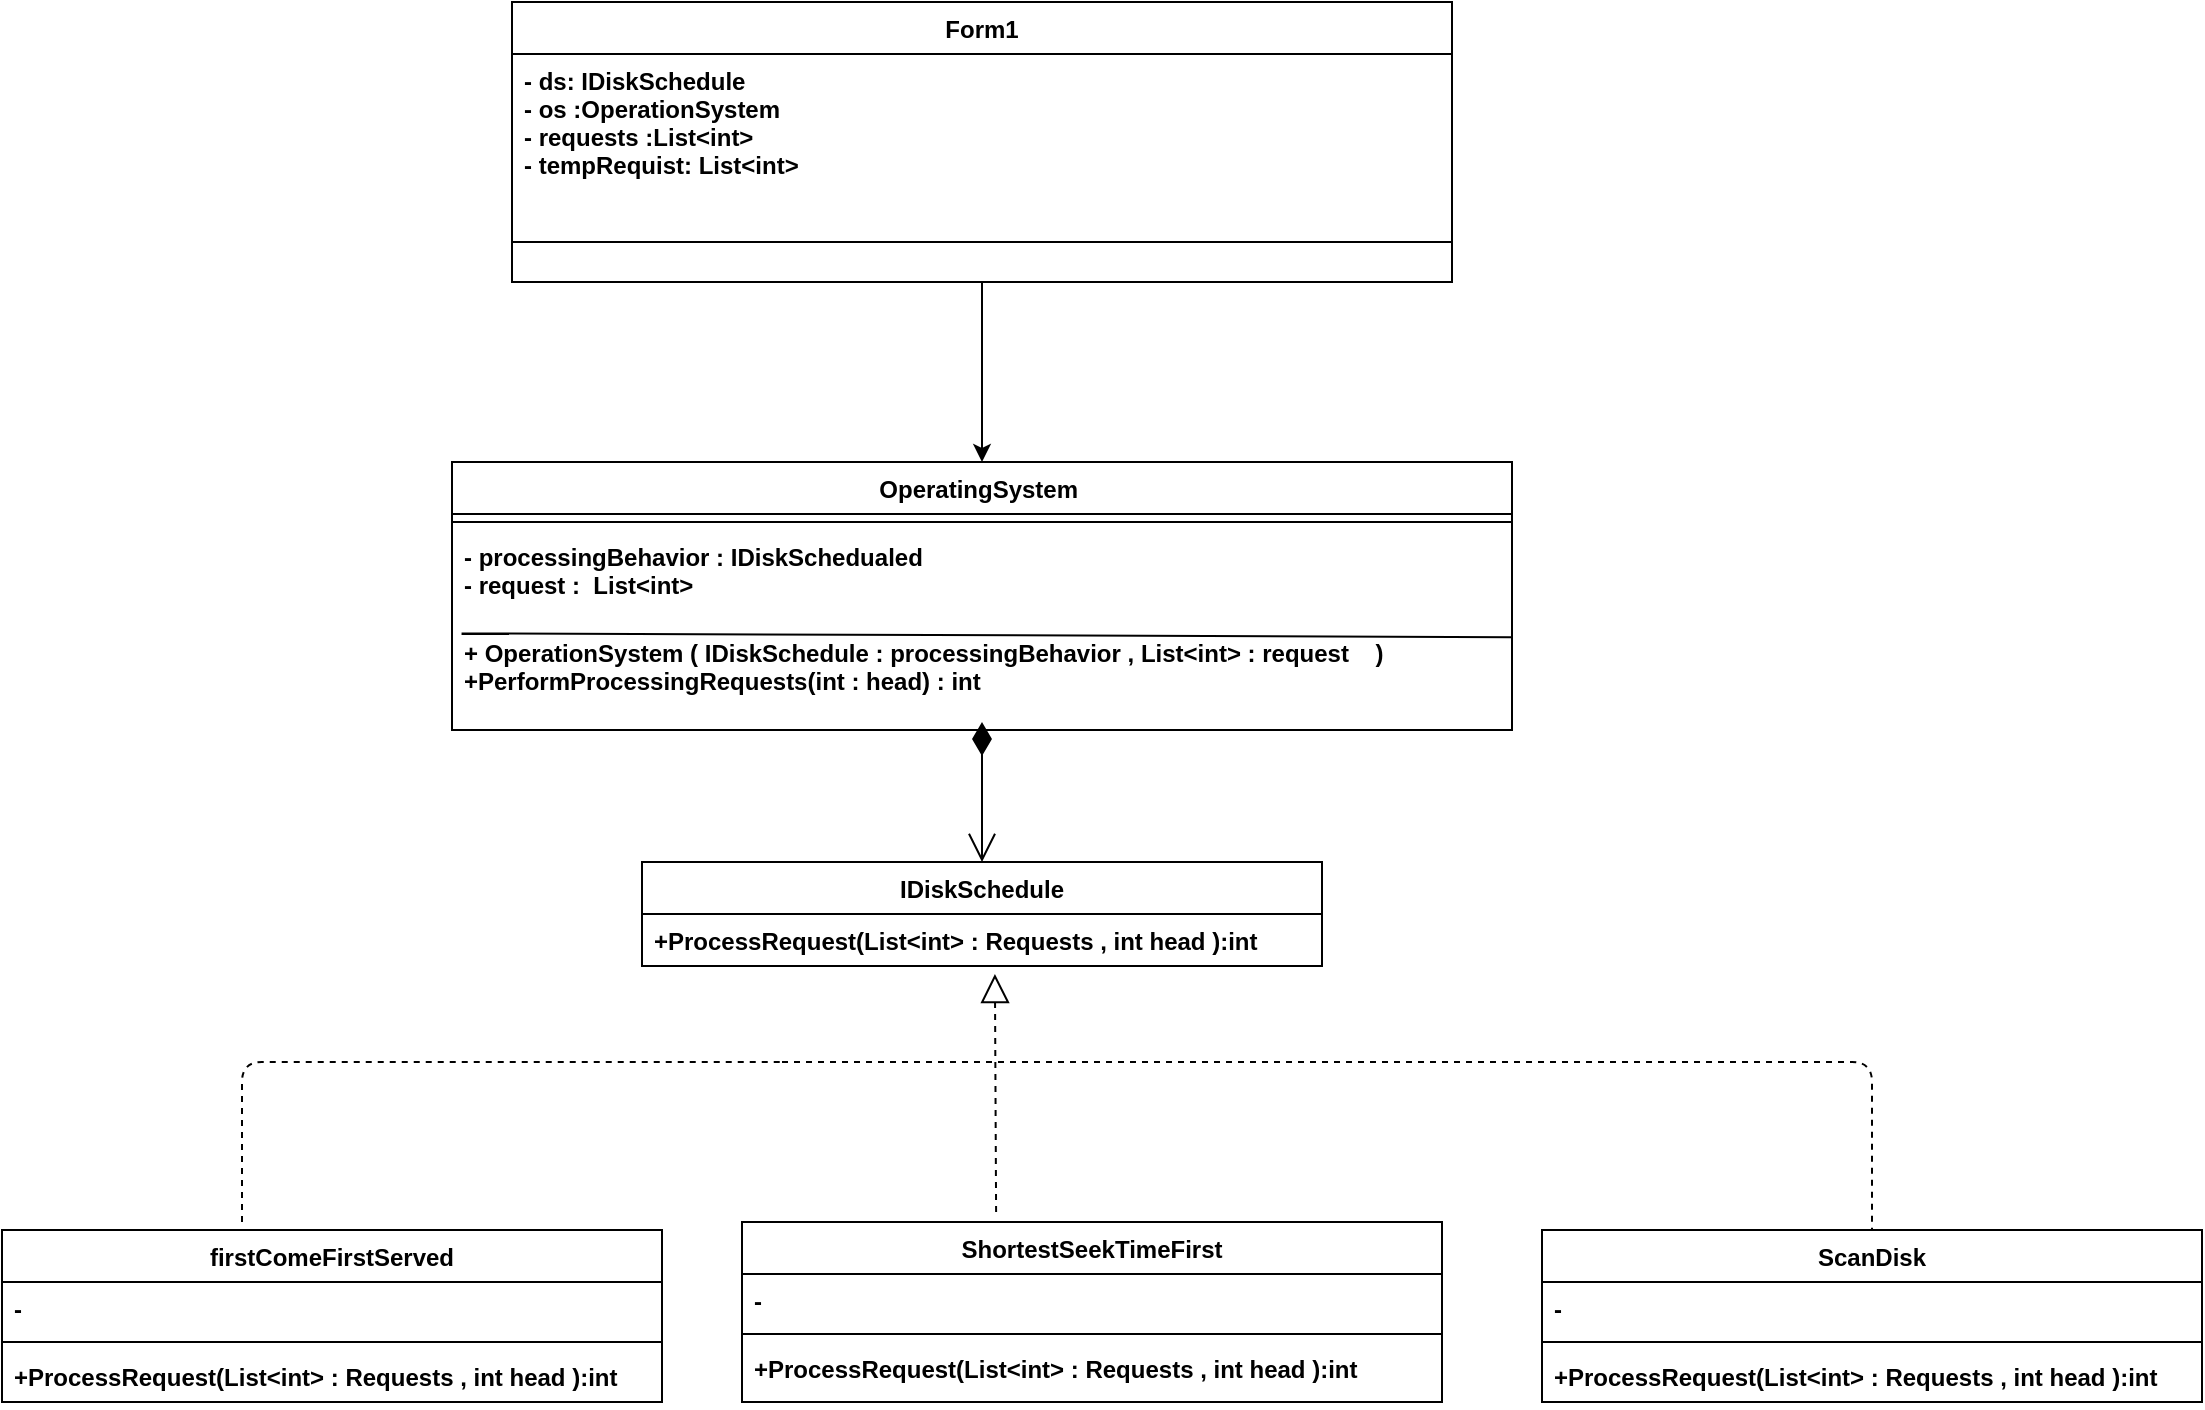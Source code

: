 <mxfile version="10.6.3" type="device"><diagram id="_mivNYP7WitiamYlGPM7" name="Page-1"><mxGraphModel dx="1634" dy="1845" grid="1" gridSize="10" guides="1" tooltips="1" connect="1" arrows="1" fold="1" page="1" pageScale="1" pageWidth="850" pageHeight="1100" math="0" shadow="0"><root><mxCell id="0"/><mxCell id="1" parent="0"/><mxCell id="6WZdQfa8UszqzbLVDtea-1" value="firstComeFirstServed" style="swimlane;fontStyle=1;align=center;verticalAlign=top;childLayout=stackLayout;horizontal=1;startSize=26;horizontalStack=0;resizeParent=1;resizeParentMax=0;resizeLast=0;collapsible=1;marginBottom=0;" parent="1" vertex="1"><mxGeometry x="40" y="404" width="330" height="86" as="geometry"/></mxCell><mxCell id="6WZdQfa8UszqzbLVDtea-2" value="-" style="text;strokeColor=none;fillColor=none;align=left;verticalAlign=top;spacingLeft=4;spacingRight=4;overflow=hidden;rotatable=0;points=[[0,0.5],[1,0.5]];portConstraint=eastwest;fontStyle=1" parent="6WZdQfa8UszqzbLVDtea-1" vertex="1"><mxGeometry y="26" width="330" height="26" as="geometry"/></mxCell><mxCell id="6WZdQfa8UszqzbLVDtea-3" value="" style="line;strokeWidth=1;fillColor=none;align=left;verticalAlign=middle;spacingTop=-1;spacingLeft=3;spacingRight=3;rotatable=0;labelPosition=right;points=[];portConstraint=eastwest;fontStyle=1" parent="6WZdQfa8UszqzbLVDtea-1" vertex="1"><mxGeometry y="52" width="330" height="8" as="geometry"/></mxCell><mxCell id="6WZdQfa8UszqzbLVDtea-4" value="+ProcessRequest(List&lt;int&gt; : Requests , int head ):int" style="text;strokeColor=none;fillColor=none;align=left;verticalAlign=top;spacingLeft=4;spacingRight=4;overflow=hidden;rotatable=0;points=[[0,0.5],[1,0.5]];portConstraint=eastwest;fontStyle=1" parent="6WZdQfa8UszqzbLVDtea-1" vertex="1"><mxGeometry y="60" width="330" height="26" as="geometry"/></mxCell><mxCell id="6WZdQfa8UszqzbLVDtea-5" value="ShortestSeekTimeFirst" style="swimlane;fontStyle=1;align=center;verticalAlign=top;childLayout=stackLayout;horizontal=1;startSize=26;horizontalStack=0;resizeParent=1;resizeParentMax=0;resizeLast=0;collapsible=1;marginBottom=0;" parent="1" vertex="1"><mxGeometry x="410" y="400" width="350" height="90" as="geometry"/></mxCell><mxCell id="6WZdQfa8UszqzbLVDtea-6" value="-" style="text;strokeColor=none;fillColor=none;align=left;verticalAlign=top;spacingLeft=4;spacingRight=4;overflow=hidden;rotatable=0;points=[[0,0.5],[1,0.5]];portConstraint=eastwest;fontStyle=1" parent="6WZdQfa8UszqzbLVDtea-5" vertex="1"><mxGeometry y="26" width="350" height="26" as="geometry"/></mxCell><mxCell id="6WZdQfa8UszqzbLVDtea-7" value="" style="line;strokeWidth=1;fillColor=none;align=left;verticalAlign=middle;spacingTop=-1;spacingLeft=3;spacingRight=3;rotatable=0;labelPosition=right;points=[];portConstraint=eastwest;fontStyle=1" parent="6WZdQfa8UszqzbLVDtea-5" vertex="1"><mxGeometry y="52" width="350" height="8" as="geometry"/></mxCell><mxCell id="6WZdQfa8UszqzbLVDtea-8" value="+ProcessRequest(List&lt;int&gt; : Requests , int head ):int" style="text;strokeColor=none;fillColor=none;align=left;verticalAlign=top;spacingLeft=4;spacingRight=4;overflow=hidden;rotatable=0;points=[[0,0.5],[1,0.5]];portConstraint=eastwest;fontStyle=1" parent="6WZdQfa8UszqzbLVDtea-5" vertex="1"><mxGeometry y="60" width="350" height="30" as="geometry"/></mxCell><mxCell id="6WZdQfa8UszqzbLVDtea-9" value="ScanDisk" style="swimlane;fontStyle=1;align=center;verticalAlign=top;childLayout=stackLayout;horizontal=1;startSize=26;horizontalStack=0;resizeParent=1;resizeParentMax=0;resizeLast=0;collapsible=1;marginBottom=0;" parent="1" vertex="1"><mxGeometry x="810" y="404" width="330" height="86" as="geometry"/></mxCell><mxCell id="6WZdQfa8UszqzbLVDtea-10" value="-" style="text;strokeColor=none;fillColor=none;align=left;verticalAlign=top;spacingLeft=4;spacingRight=4;overflow=hidden;rotatable=0;points=[[0,0.5],[1,0.5]];portConstraint=eastwest;fontStyle=1" parent="6WZdQfa8UszqzbLVDtea-9" vertex="1"><mxGeometry y="26" width="330" height="26" as="geometry"/></mxCell><mxCell id="6WZdQfa8UszqzbLVDtea-11" value="" style="line;strokeWidth=1;fillColor=none;align=left;verticalAlign=middle;spacingTop=-1;spacingLeft=3;spacingRight=3;rotatable=0;labelPosition=right;points=[];portConstraint=eastwest;fontStyle=1" parent="6WZdQfa8UszqzbLVDtea-9" vertex="1"><mxGeometry y="52" width="330" height="8" as="geometry"/></mxCell><mxCell id="6WZdQfa8UszqzbLVDtea-12" value="+ProcessRequest(List&lt;int&gt; : Requests , int head ):int" style="text;strokeColor=none;fillColor=none;align=left;verticalAlign=top;spacingLeft=4;spacingRight=4;overflow=hidden;rotatable=0;points=[[0,0.5],[1,0.5]];portConstraint=eastwest;fontStyle=1" parent="6WZdQfa8UszqzbLVDtea-9" vertex="1"><mxGeometry y="60" width="330" height="26" as="geometry"/></mxCell><mxCell id="6WZdQfa8UszqzbLVDtea-14" value="IDiskSchedule" style="swimlane;fontStyle=1;childLayout=stackLayout;horizontal=1;startSize=26;fillColor=none;horizontalStack=0;resizeParent=1;resizeParentMax=0;resizeLast=0;collapsible=1;marginBottom=0;" parent="1" vertex="1"><mxGeometry x="360" y="220" width="340" height="52" as="geometry"/></mxCell><mxCell id="6WZdQfa8UszqzbLVDtea-16" value="+ProcessRequest(List&lt;int&gt; : Requests , int head ):int" style="text;strokeColor=none;fillColor=none;align=left;verticalAlign=top;spacingLeft=4;spacingRight=4;overflow=hidden;rotatable=0;points=[[0,0.5],[1,0.5]];portConstraint=eastwest;fontStyle=1" parent="6WZdQfa8UszqzbLVDtea-14" vertex="1"><mxGeometry y="26" width="340" height="26" as="geometry"/></mxCell><mxCell id="6WZdQfa8UszqzbLVDtea-18" value="" style="endArrow=block;dashed=1;endFill=0;endSize=12;html=1;entryX=0.519;entryY=1.154;entryDx=0;entryDy=0;entryPerimeter=0;fontStyle=1;exitX=0.363;exitY=-0.056;exitDx=0;exitDy=0;exitPerimeter=0;" parent="1" target="6WZdQfa8UszqzbLVDtea-16" edge="1" source="6WZdQfa8UszqzbLVDtea-5"><mxGeometry width="160" relative="1" as="geometry"><mxPoint x="500" y="398" as="sourcePoint"/><mxPoint x="485" y="276" as="targetPoint"/></mxGeometry></mxCell><mxCell id="6WZdQfa8UszqzbLVDtea-19" value="" style="endArrow=none;dashed=1;html=1;fontStyle=1;entryX=0.5;entryY=0;entryDx=0;entryDy=0;" parent="1" edge="1" target="6WZdQfa8UszqzbLVDtea-9"><mxGeometry width="50" height="50" relative="1" as="geometry"><mxPoint x="430" y="320" as="sourcePoint"/><mxPoint x="800" y="400" as="targetPoint"/><Array as="points"><mxPoint x="800" y="320"/><mxPoint x="975" y="320"/></Array></mxGeometry></mxCell><mxCell id="6WZdQfa8UszqzbLVDtea-20" value="" style="endArrow=none;dashed=1;html=1;fontStyle=1" parent="1" edge="1"><mxGeometry width="50" height="50" relative="1" as="geometry"><mxPoint x="160" y="400" as="sourcePoint"/><mxPoint x="430" y="320" as="targetPoint"/><Array as="points"><mxPoint x="160" y="320"/></Array></mxGeometry></mxCell><mxCell id="6WZdQfa8UszqzbLVDtea-25" value="OperatingSystem " style="swimlane;fontStyle=1;align=center;verticalAlign=top;childLayout=stackLayout;horizontal=1;startSize=26;horizontalStack=0;resizeParent=1;resizeParentMax=0;resizeLast=0;collapsible=1;marginBottom=0;" parent="1" vertex="1"><mxGeometry x="265" y="20" width="530" height="134" as="geometry"/></mxCell><mxCell id="6WZdQfa8UszqzbLVDtea-27" value="" style="line;strokeWidth=1;fillColor=none;align=left;verticalAlign=middle;spacingTop=-1;spacingLeft=3;spacingRight=3;rotatable=0;labelPosition=right;points=[];portConstraint=eastwest;fontStyle=1" parent="6WZdQfa8UszqzbLVDtea-25" vertex="1"><mxGeometry y="26" width="530" height="8" as="geometry"/></mxCell><mxCell id="6WZdQfa8UszqzbLVDtea-26" value="- processingBehavior : IDiskSchedualed&#10;- request :  List&lt;int&gt; &#10;&#10;" style="text;strokeColor=none;fillColor=none;align=left;verticalAlign=top;spacingLeft=4;spacingRight=4;overflow=hidden;rotatable=0;points=[[0,0.5],[1,0.5]];portConstraint=eastwest;fontStyle=1" parent="6WZdQfa8UszqzbLVDtea-25" vertex="1"><mxGeometry y="34" width="530" height="48" as="geometry"/></mxCell><mxCell id="6WZdQfa8UszqzbLVDtea-28" value="+ OperationSystem ( IDiskSchedule : processingBehavior , List&lt;int&gt; : request    )&#10;+PerformProcessingRequests(int : head) : int" style="text;strokeColor=none;fillColor=none;align=left;verticalAlign=top;spacingLeft=4;spacingRight=4;overflow=hidden;rotatable=0;points=[[0,0.5],[1,0.5]];portConstraint=eastwest;fontStyle=1" parent="6WZdQfa8UszqzbLVDtea-25" vertex="1"><mxGeometry y="82" width="530" height="52" as="geometry"/></mxCell><mxCell id="Vn5hZsS0uXexBYh19bCj-1" value="" style="endArrow=none;html=1;entryX=0.009;entryY=0.071;entryDx=0;entryDy=0;entryPerimeter=0;exitX=1;exitY=0.107;exitDx=0;exitDy=0;exitPerimeter=0;" edge="1" parent="6WZdQfa8UszqzbLVDtea-25" source="6WZdQfa8UszqzbLVDtea-28" target="6WZdQfa8UszqzbLVDtea-28"><mxGeometry width="50" height="50" relative="1" as="geometry"><mxPoint x="45" y="240" as="sourcePoint"/><mxPoint x="95" y="190" as="targetPoint"/></mxGeometry></mxCell><mxCell id="6WZdQfa8UszqzbLVDtea-29" value="" style="endArrow=open;html=1;endSize=12;startArrow=diamondThin;startSize=14;startFill=1;edgeStyle=orthogonalEdgeStyle;align=left;verticalAlign=bottom;entryX=0.5;entryY=0;entryDx=0;entryDy=0;fontStyle=1;exitX=0.5;exitY=0.923;exitDx=0;exitDy=0;exitPerimeter=0;" parent="1" edge="1" target="6WZdQfa8UszqzbLVDtea-14" source="6WZdQfa8UszqzbLVDtea-28"><mxGeometry x="-1" y="3" relative="1" as="geometry"><mxPoint x="620" y="170" as="sourcePoint"/><mxPoint x="495.167" y="197.167" as="targetPoint"/><Array as="points"><mxPoint x="530" y="190"/><mxPoint x="530" y="190"/></Array></mxGeometry></mxCell><mxCell id="Vn5hZsS0uXexBYh19bCj-14" style="edgeStyle=orthogonalEdgeStyle;rounded=0;orthogonalLoop=1;jettySize=auto;html=1;entryX=0.5;entryY=0;entryDx=0;entryDy=0;" edge="1" parent="1" source="Vn5hZsS0uXexBYh19bCj-4" target="6WZdQfa8UszqzbLVDtea-25"><mxGeometry relative="1" as="geometry"/></mxCell><mxCell id="Vn5hZsS0uXexBYh19bCj-4" value="Form1" style="swimlane;fontStyle=1;align=center;verticalAlign=top;childLayout=stackLayout;horizontal=1;startSize=26;horizontalStack=0;resizeParent=1;resizeParentMax=0;resizeLast=0;collapsible=1;marginBottom=0;" vertex="1" parent="1"><mxGeometry x="295" y="-210" width="470" height="140" as="geometry"><mxRectangle x="250" y="-530" width="70" height="26" as="alternateBounds"/></mxGeometry></mxCell><mxCell id="Vn5hZsS0uXexBYh19bCj-5" value="- ds: IDiskSchedule&#10;- os :OperationSystem&#10;- requests :List&lt;int&gt;&#10;- tempRequist: List&lt;int&gt;" style="text;strokeColor=none;fillColor=none;align=left;verticalAlign=top;spacingLeft=4;spacingRight=4;overflow=hidden;rotatable=0;points=[[0,0.5],[1,0.5]];portConstraint=eastwest;fontStyle=1" vertex="1" parent="Vn5hZsS0uXexBYh19bCj-4"><mxGeometry y="26" width="470" height="74" as="geometry"/></mxCell><mxCell id="Vn5hZsS0uXexBYh19bCj-6" value="" style="line;strokeWidth=1;fillColor=none;align=left;verticalAlign=middle;spacingTop=-1;spacingLeft=3;spacingRight=3;rotatable=0;labelPosition=right;points=[];portConstraint=eastwest;fontStyle=1" vertex="1" parent="Vn5hZsS0uXexBYh19bCj-4"><mxGeometry y="100" width="470" height="40" as="geometry"/></mxCell></root></mxGraphModel></diagram></mxfile>